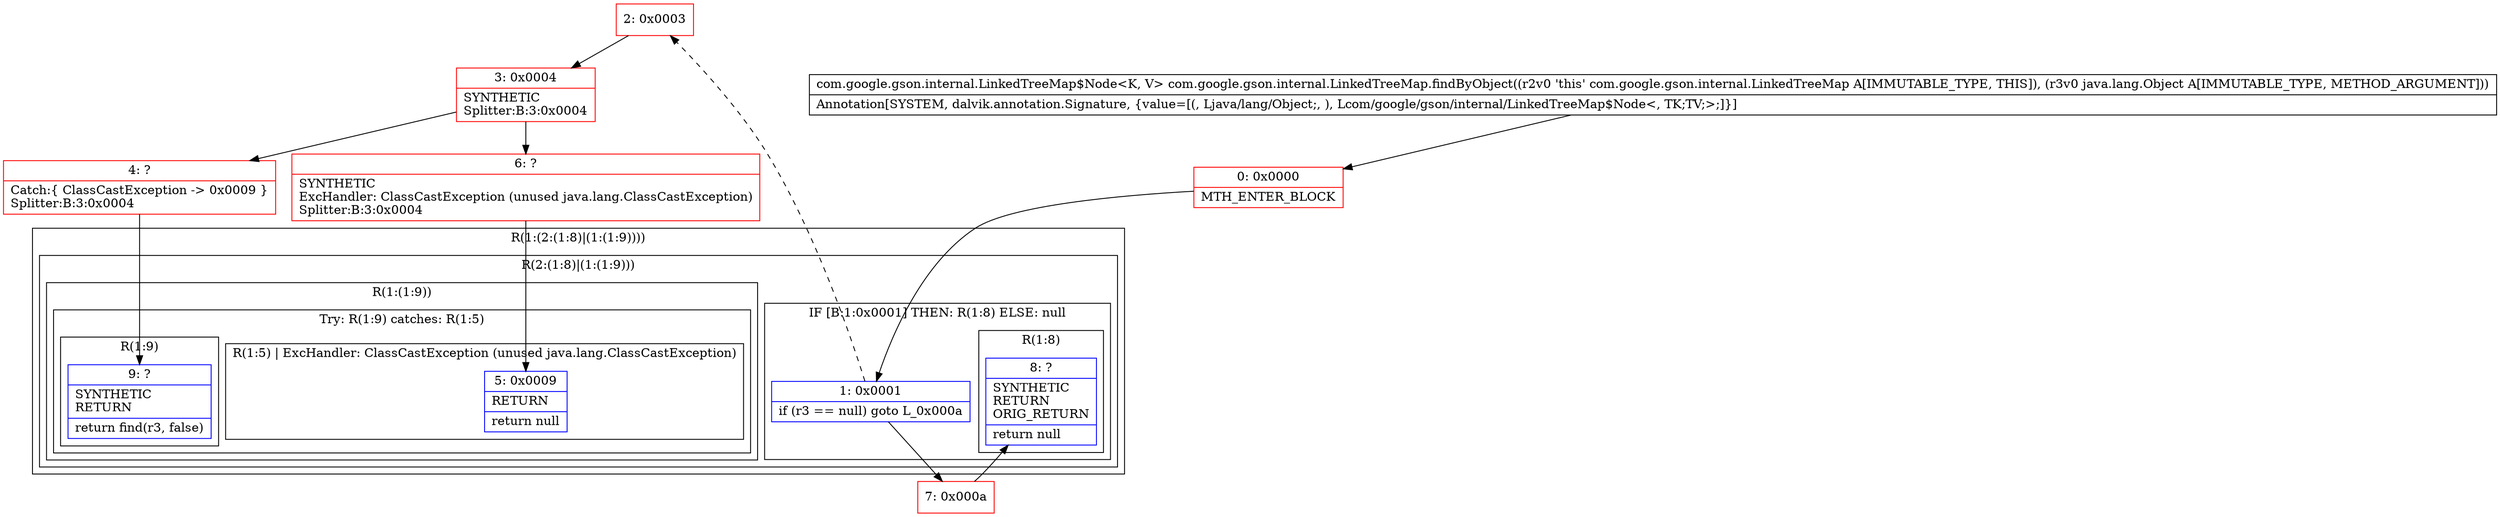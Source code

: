 digraph "CFG forcom.google.gson.internal.LinkedTreeMap.findByObject(Ljava\/lang\/Object;)Lcom\/google\/gson\/internal\/LinkedTreeMap$Node;" {
subgraph cluster_Region_1184239108 {
label = "R(1:(2:(1:8)|(1:(1:9))))";
node [shape=record,color=blue];
subgraph cluster_Region_1356803165 {
label = "R(2:(1:8)|(1:(1:9)))";
node [shape=record,color=blue];
subgraph cluster_IfRegion_1653847754 {
label = "IF [B:1:0x0001] THEN: R(1:8) ELSE: null";
node [shape=record,color=blue];
Node_1 [shape=record,label="{1\:\ 0x0001|if (r3 == null) goto L_0x000a\l}"];
subgraph cluster_Region_750519418 {
label = "R(1:8)";
node [shape=record,color=blue];
Node_8 [shape=record,label="{8\:\ ?|SYNTHETIC\lRETURN\lORIG_RETURN\l|return null\l}"];
}
}
subgraph cluster_Region_1521277383 {
label = "R(1:(1:9))";
node [shape=record,color=blue];
subgraph cluster_TryCatchRegion_1933093643 {
label = "Try: R(1:9) catches: R(1:5)";
node [shape=record,color=blue];
subgraph cluster_Region_207775296 {
label = "R(1:9)";
node [shape=record,color=blue];
Node_9 [shape=record,label="{9\:\ ?|SYNTHETIC\lRETURN\l|return find(r3, false)\l}"];
}
subgraph cluster_Region_1085353058 {
label = "R(1:5) | ExcHandler: ClassCastException (unused java.lang.ClassCastException)\l";
node [shape=record,color=blue];
Node_5 [shape=record,label="{5\:\ 0x0009|RETURN\l|return null\l}"];
}
}
}
}
}
subgraph cluster_Region_1085353058 {
label = "R(1:5) | ExcHandler: ClassCastException (unused java.lang.ClassCastException)\l";
node [shape=record,color=blue];
Node_5 [shape=record,label="{5\:\ 0x0009|RETURN\l|return null\l}"];
}
Node_0 [shape=record,color=red,label="{0\:\ 0x0000|MTH_ENTER_BLOCK\l}"];
Node_2 [shape=record,color=red,label="{2\:\ 0x0003}"];
Node_3 [shape=record,color=red,label="{3\:\ 0x0004|SYNTHETIC\lSplitter:B:3:0x0004\l}"];
Node_4 [shape=record,color=red,label="{4\:\ ?|Catch:\{ ClassCastException \-\> 0x0009 \}\lSplitter:B:3:0x0004\l}"];
Node_6 [shape=record,color=red,label="{6\:\ ?|SYNTHETIC\lExcHandler: ClassCastException (unused java.lang.ClassCastException)\lSplitter:B:3:0x0004\l}"];
Node_7 [shape=record,color=red,label="{7\:\ 0x000a}"];
MethodNode[shape=record,label="{com.google.gson.internal.LinkedTreeMap$Node\<K, V\> com.google.gson.internal.LinkedTreeMap.findByObject((r2v0 'this' com.google.gson.internal.LinkedTreeMap A[IMMUTABLE_TYPE, THIS]), (r3v0 java.lang.Object A[IMMUTABLE_TYPE, METHOD_ARGUMENT]))  | Annotation[SYSTEM, dalvik.annotation.Signature, \{value=[(, Ljava\/lang\/Object;, ), Lcom\/google\/gson\/internal\/LinkedTreeMap$Node\<, TK;TV;\>;]\}]\l}"];
MethodNode -> Node_0;
Node_1 -> Node_2[style=dashed];
Node_1 -> Node_7;
Node_0 -> Node_1;
Node_2 -> Node_3;
Node_3 -> Node_4;
Node_3 -> Node_6;
Node_4 -> Node_9;
Node_6 -> Node_5;
Node_7 -> Node_8;
}

